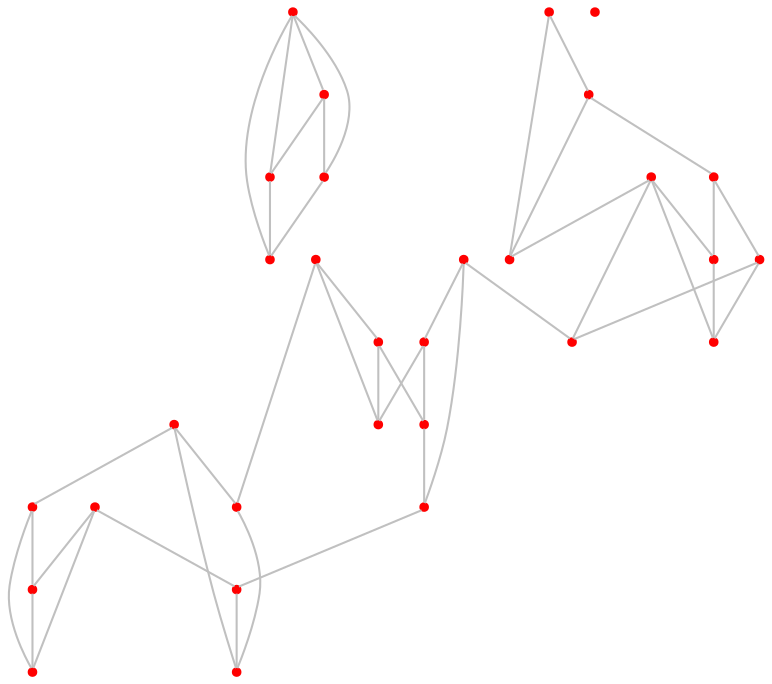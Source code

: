 graph {
	0 [color=red shape=point]
	1 [color=red shape=point]
	2 [color=red shape=point]
	3 [color=red shape=point]
	4 [color=red shape=point]
	5 [color=red shape=point]
	6 [color=red shape=point]
	7 [color=red shape=point]
	8 [color=red shape=point]
	9 [color=red shape=point]
	10 [color=red shape=point]
	11 [color=red shape=point]
	12 [color=red shape=point]
	13 [color=red shape=point]
	14 [color=red shape=point]
	15 [color=red shape=point]
	16 [color=red shape=point]
	17 [color=red shape=point]
	18 [color=red shape=point]
	19 [color=red shape=point]
	20 [color=red shape=point]
	21 [color=red shape=point]
	22 [color=red shape=point]
	23 [color=red shape=point]
	24 [color=red shape=point]
	25 [color=red shape=point]
	26 [color=red shape=point]
	27 [color=red shape=point]
	28 [color=red shape=point]
	29 [color=red shape=point]
	1 -- 0 [color=gray]
	2 -- 0 [color=gray]
	3 -- 2 [color=gray]
	3 -- 1 [color=gray]
	4 -- 3 [color=gray]
	4 -- 0 [color=gray]
	4 -- 1 [color=gray]
	4 -- 2 [color=gray]
	6 -- 5 [color=gray]
	7 -- 5 [color=gray]
	7 -- 6 [color=gray]
	9 -- 8 [color=gray]
	10 -- 9 [color=gray]
	10 -- 5 [color=gray]
	10 -- 6 [color=gray]
	11 -- 9 [color=gray]
	12 -- 8 [color=gray]
	13 -- 7 [color=gray]
	13 -- 12 [color=gray]
	13 -- 8 [color=gray]
	14 -- 11 [color=gray]
	16 -- 14 [color=gray]
	16 -- 15 [color=gray]
	17 -- 14 [color=gray]
	17 -- 15 [color=gray]
	18 -- 17 [color=gray]
	18 -- 15 [color=gray]
	18 -- 12 [color=gray]
	20 -- 11 [color=gray]
	20 -- 19 [color=gray]
	20 -- 16 [color=gray]
	22 -- 19 [color=gray]
	22 -- 21 [color=gray]
	23 -- 21 [color=gray]
	24 -- 22 [color=gray]
	24 -- 23 [color=gray]
	26 -- 23 [color=gray]
	26 -- 19 [color=gray]
	26 -- 25 [color=gray]
	26 -- 21 [color=gray]
	27 -- 25 [color=gray]
	27 -- 24 [color=gray]
	28 -- 25 [color=gray]
	28 -- 27 [color=gray]
}
